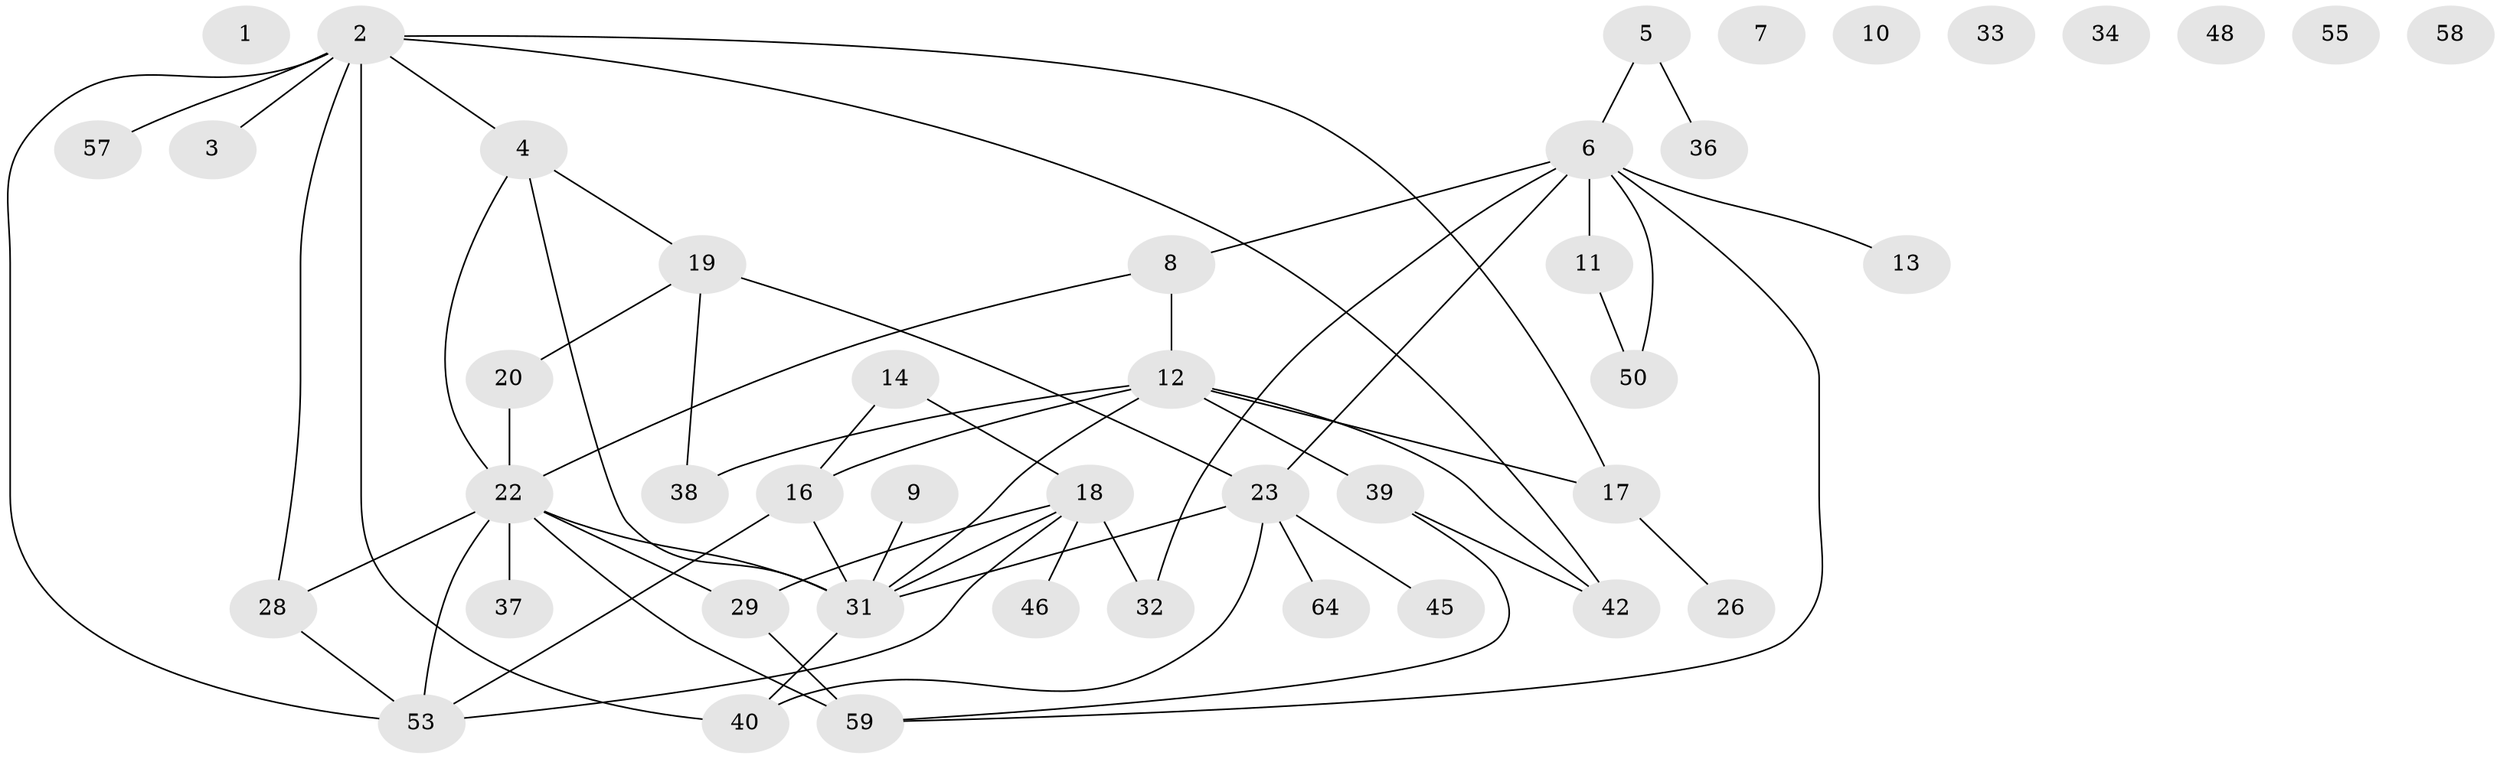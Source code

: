 // original degree distribution, {0: 0.1076923076923077, 6: 0.046153846153846156, 1: 0.2, 3: 0.2, 2: 0.2153846153846154, 7: 0.03076923076923077, 5: 0.06153846153846154, 4: 0.12307692307692308, 8: 0.015384615384615385}
// Generated by graph-tools (version 1.1) at 2025/41/03/06/25 10:41:25]
// undirected, 44 vertices, 59 edges
graph export_dot {
graph [start="1"]
  node [color=gray90,style=filled];
  1;
  2 [super="+15"];
  3;
  4 [super="+25"];
  5;
  6 [super="+30"];
  7;
  8;
  9;
  10;
  11 [super="+41"];
  12 [super="+49"];
  13;
  14 [super="+24"];
  16;
  17 [super="+21"];
  18 [super="+27"];
  19 [super="+52"];
  20;
  22 [super="+61"];
  23 [super="+51"];
  26;
  28;
  29 [super="+35"];
  31 [super="+62"];
  32;
  33;
  34;
  36;
  37 [super="+47"];
  38 [super="+54"];
  39 [super="+56"];
  40 [super="+43"];
  42 [super="+44"];
  45;
  46;
  48;
  50;
  53 [super="+63"];
  55;
  57;
  58 [super="+65"];
  59 [super="+60"];
  64;
  2 -- 3;
  2 -- 4;
  2 -- 17 [weight=2];
  2 -- 53;
  2 -- 57;
  2 -- 40;
  2 -- 42;
  2 -- 28;
  4 -- 22;
  4 -- 19;
  4 -- 31;
  5 -- 36;
  5 -- 6;
  6 -- 8;
  6 -- 11;
  6 -- 13;
  6 -- 32;
  6 -- 23;
  6 -- 50;
  6 -- 59;
  8 -- 12;
  8 -- 22;
  9 -- 31;
  11 -- 50;
  12 -- 17 [weight=2];
  12 -- 16;
  12 -- 31;
  12 -- 38;
  12 -- 42;
  12 -- 39;
  14 -- 16;
  14 -- 18;
  16 -- 53;
  16 -- 31;
  17 -- 26;
  18 -- 29 [weight=2];
  18 -- 53;
  18 -- 32;
  18 -- 46;
  18 -- 31;
  19 -- 20;
  19 -- 38;
  19 -- 23;
  20 -- 22;
  22 -- 28 [weight=2];
  22 -- 29;
  22 -- 59;
  22 -- 37;
  22 -- 31;
  22 -- 53;
  23 -- 31 [weight=2];
  23 -- 40;
  23 -- 64;
  23 -- 45;
  28 -- 53;
  29 -- 59 [weight=2];
  31 -- 40;
  39 -- 42;
  39 -- 59;
}
